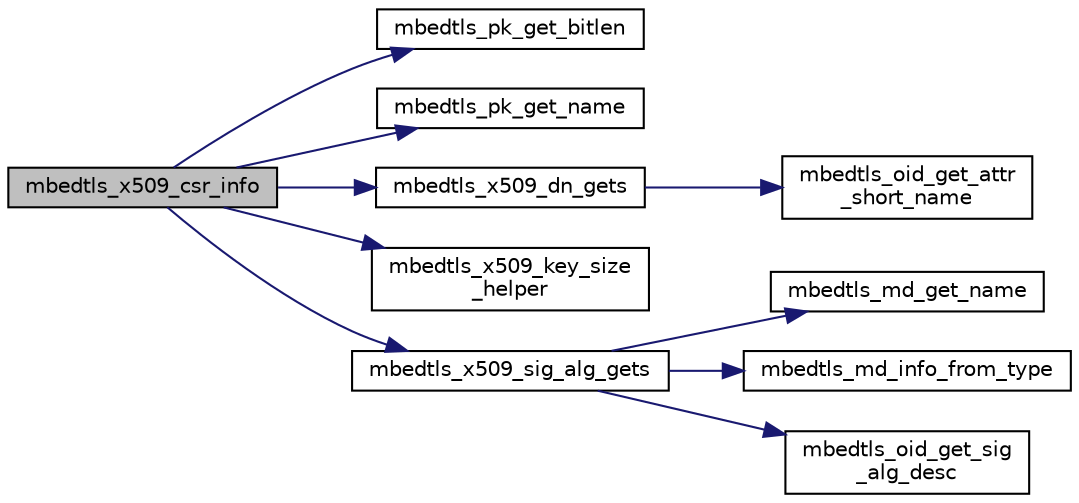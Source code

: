 digraph "mbedtls_x509_csr_info"
{
 // LATEX_PDF_SIZE
  edge [fontname="Helvetica",fontsize="10",labelfontname="Helvetica",labelfontsize="10"];
  node [fontname="Helvetica",fontsize="10",shape=record];
  rankdir="LR";
  Node1 [label="mbedtls_x509_csr_info",height=0.2,width=0.4,color="black", fillcolor="grey75", style="filled", fontcolor="black",tooltip="Returns an informational string about the CSR."];
  Node1 -> Node2 [color="midnightblue",fontsize="10",style="solid",fontname="Helvetica"];
  Node2 [label="mbedtls_pk_get_bitlen",height=0.2,width=0.4,color="black", fillcolor="white", style="filled",URL="$db/dbd/pk_8c.html#a4a31083a590b155dd54d22cf618eefcc",tooltip="Get the size in bits of the underlying key."];
  Node1 -> Node3 [color="midnightblue",fontsize="10",style="solid",fontname="Helvetica"];
  Node3 [label="mbedtls_pk_get_name",height=0.2,width=0.4,color="black", fillcolor="white", style="filled",URL="$db/dbd/pk_8c.html#a1b0fb8d16905ec72515dd574b77a4518",tooltip="Access the type name."];
  Node1 -> Node4 [color="midnightblue",fontsize="10",style="solid",fontname="Helvetica"];
  Node4 [label="mbedtls_x509_dn_gets",height=0.2,width=0.4,color="black", fillcolor="white", style="filled",URL="$da/dc4/group__x509__module.html#ga576f34a7432238db229137bdfc3cfde0",tooltip="Store the certificate DN in printable form into buf; no more than size characters will be written."];
  Node4 -> Node5 [color="midnightblue",fontsize="10",style="solid",fontname="Helvetica"];
  Node5 [label="mbedtls_oid_get_attr\l_short_name",height=0.2,width=0.4,color="black", fillcolor="white", style="filled",URL="$da/d73/oid_8h.html#a027b5bb24a69578666631ffea74064a1",tooltip="Translate an X.509 attribute type OID into the short name (e.g. the OID for an X520 Common Name into ..."];
  Node1 -> Node6 [color="midnightblue",fontsize="10",style="solid",fontname="Helvetica"];
  Node6 [label="mbedtls_x509_key_size\l_helper",height=0.2,width=0.4,color="black", fillcolor="white", style="filled",URL="$da/dc4/group__x509__module.html#gaba59e2cdba4bbf669d2515004c438643",tooltip=" "];
  Node1 -> Node7 [color="midnightblue",fontsize="10",style="solid",fontname="Helvetica"];
  Node7 [label="mbedtls_x509_sig_alg_gets",height=0.2,width=0.4,color="black", fillcolor="white", style="filled",URL="$da/dc4/group__x509__module.html#gac5eabb45f2953ac5c82487266614f50e",tooltip=" "];
  Node7 -> Node8 [color="midnightblue",fontsize="10",style="solid",fontname="Helvetica"];
  Node8 [label="mbedtls_md_get_name",height=0.2,width=0.4,color="black", fillcolor="white", style="filled",URL="$d1/d7e/md_8c.html#a3ceb9e6b3d4b21612ef5d7532872c6bc",tooltip="This function extracts the message-digest name from the message-digest information structure."];
  Node7 -> Node9 [color="midnightblue",fontsize="10",style="solid",fontname="Helvetica"];
  Node9 [label="mbedtls_md_info_from_type",height=0.2,width=0.4,color="black", fillcolor="white", style="filled",URL="$d1/d7e/md_8c.html#aca53b51e0c8eb0e07c7eb4a3e6acfa0d",tooltip="This function returns the message-digest information associated with the given digest type."];
  Node7 -> Node10 [color="midnightblue",fontsize="10",style="solid",fontname="Helvetica"];
  Node10 [label="mbedtls_oid_get_sig\l_alg_desc",height=0.2,width=0.4,color="black", fillcolor="white", style="filled",URL="$da/d73/oid_8h.html#ae57f97127e29c749decfb384b3928952",tooltip="Translate SignatureAlgorithm OID into description."];
}
